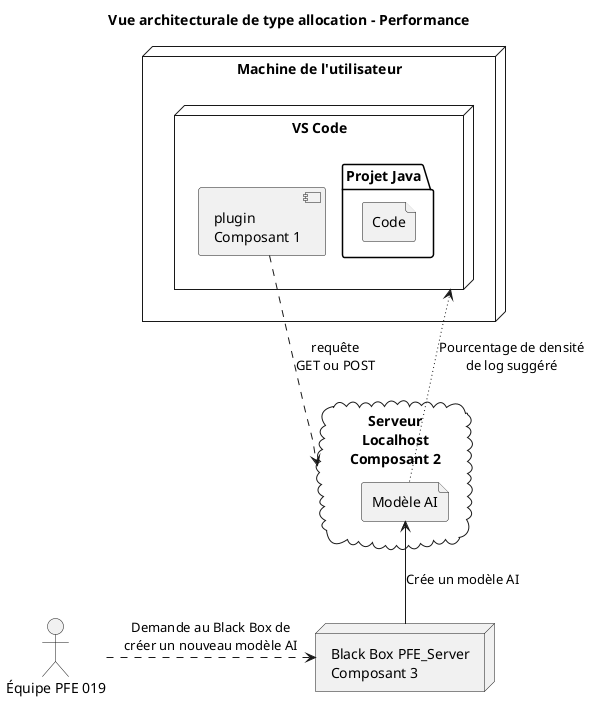 @startuml
title Vue architecturale de type allocation - Performance

node "Machine de l'utilisateur" as machine {
    node "VS Code" as IDE {
        package "Projet Java" {
            file Code
        }

        component "plugin\nComposant 1" as plugin
    }
}

cloud "Serveur\nLocalhost\nComposant 2" as server {
    file "Modèle AI" as model
}

node "Black Box PFE_Server\nComposant 3" as black_box {
}

actor "Équipe PFE 019" as team

plugin ..> server: "requête\nGET ou POST"
model -[dotted]-> IDE: "Pourcentage de densité\nde log suggéré"
black_box -u-> model: "Crée un modèle AI"
team .r.> black_box: "Demande au Black Box de\ncréer un nouveau modèle AI"

@enduml